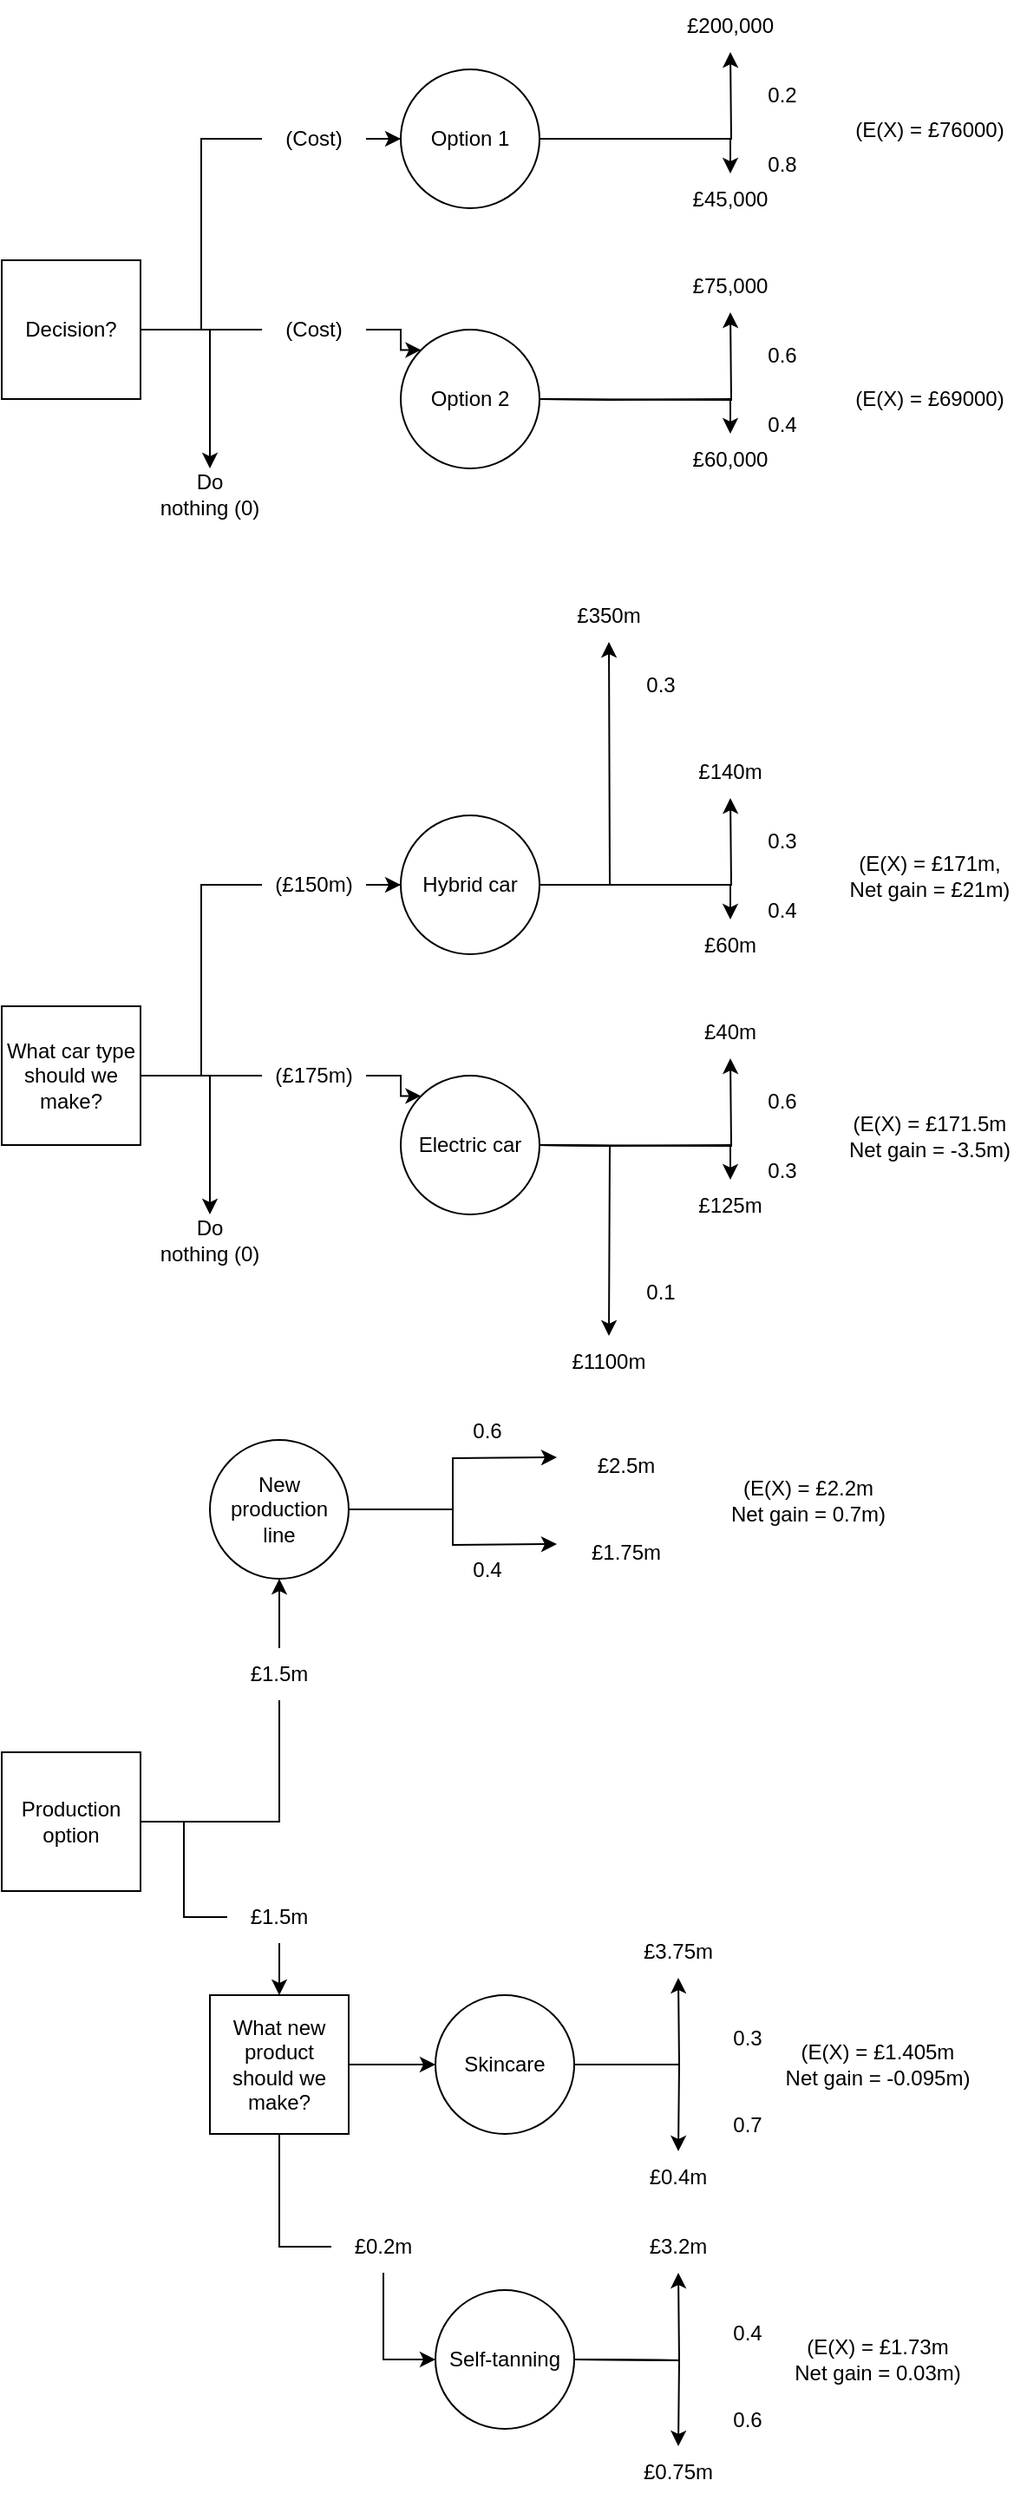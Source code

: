 <mxfile version="20.4.1" type="github"><diagram id="0g_tkqqBcTyARztIZQmj" name="Page-1"><mxGraphModel dx="403" dy="684" grid="1" gridSize="10" guides="1" tooltips="1" connect="1" arrows="1" fold="1" page="1" pageScale="1" pageWidth="850" pageHeight="1100" math="0" shadow="0"><root><mxCell id="0"/><mxCell id="1" parent="0"/><mxCell id="1cYzLMDH8k2ymOEcpvg8-6" style="edgeStyle=orthogonalEdgeStyle;rounded=0;orthogonalLoop=1;jettySize=auto;html=1;entryX=0;entryY=0.5;entryDx=0;entryDy=0;startArrow=none;" edge="1" parent="1" source="1cYzLMDH8k2ymOEcpvg8-10" target="1cYzLMDH8k2ymOEcpvg8-3"><mxGeometry relative="1" as="geometry"/></mxCell><mxCell id="1cYzLMDH8k2ymOEcpvg8-7" style="edgeStyle=orthogonalEdgeStyle;rounded=0;orthogonalLoop=1;jettySize=auto;html=1;" edge="1" parent="1" source="1cYzLMDH8k2ymOEcpvg8-2" target="1cYzLMDH8k2ymOEcpvg8-8"><mxGeometry relative="1" as="geometry"><mxPoint x="190" y="400" as="targetPoint"/></mxGeometry></mxCell><mxCell id="1cYzLMDH8k2ymOEcpvg8-2" value="Decision?" style="whiteSpace=wrap;html=1;aspect=fixed;" vertex="1" parent="1"><mxGeometry x="80" y="240" width="80" height="80" as="geometry"/></mxCell><mxCell id="1cYzLMDH8k2ymOEcpvg8-14" value="" style="edgeStyle=orthogonalEdgeStyle;rounded=0;orthogonalLoop=1;jettySize=auto;html=1;" edge="1" parent="1" source="1cYzLMDH8k2ymOEcpvg8-3"><mxGeometry relative="1" as="geometry"><mxPoint x="500" y="120" as="targetPoint"/></mxGeometry></mxCell><mxCell id="1cYzLMDH8k2ymOEcpvg8-20" style="edgeStyle=orthogonalEdgeStyle;rounded=0;orthogonalLoop=1;jettySize=auto;html=1;entryX=0.5;entryY=0;entryDx=0;entryDy=0;" edge="1" parent="1" source="1cYzLMDH8k2ymOEcpvg8-3" target="1cYzLMDH8k2ymOEcpvg8-19"><mxGeometry relative="1" as="geometry"/></mxCell><mxCell id="1cYzLMDH8k2ymOEcpvg8-3" value="Option 1" style="ellipse;whiteSpace=wrap;html=1;aspect=fixed;" vertex="1" parent="1"><mxGeometry x="310" y="130" width="80" height="80" as="geometry"/></mxCell><mxCell id="1cYzLMDH8k2ymOEcpvg8-4" value="Option 2" style="ellipse;whiteSpace=wrap;html=1;aspect=fixed;" vertex="1" parent="1"><mxGeometry x="310" y="280" width="80" height="80" as="geometry"/></mxCell><mxCell id="1cYzLMDH8k2ymOEcpvg8-8" value="Do nothing (0)" style="text;html=1;strokeColor=none;fillColor=none;align=center;verticalAlign=middle;whiteSpace=wrap;rounded=0;" vertex="1" parent="1"><mxGeometry x="170" y="360" width="60" height="30" as="geometry"/></mxCell><mxCell id="1cYzLMDH8k2ymOEcpvg8-10" value="(Cost)" style="text;html=1;strokeColor=none;fillColor=none;align=center;verticalAlign=middle;whiteSpace=wrap;rounded=0;" vertex="1" parent="1"><mxGeometry x="230" y="155" width="60" height="30" as="geometry"/></mxCell><mxCell id="1cYzLMDH8k2ymOEcpvg8-11" value="" style="edgeStyle=orthogonalEdgeStyle;rounded=0;orthogonalLoop=1;jettySize=auto;html=1;entryX=0;entryY=0.5;entryDx=0;entryDy=0;endArrow=none;" edge="1" parent="1" source="1cYzLMDH8k2ymOEcpvg8-2" target="1cYzLMDH8k2ymOEcpvg8-10"><mxGeometry relative="1" as="geometry"><mxPoint x="160" y="280" as="sourcePoint"/><mxPoint x="310" y="170" as="targetPoint"/></mxGeometry></mxCell><mxCell id="1cYzLMDH8k2ymOEcpvg8-33" style="edgeStyle=orthogonalEdgeStyle;rounded=0;orthogonalLoop=1;jettySize=auto;html=1;entryX=0;entryY=0;entryDx=0;entryDy=0;" edge="1" parent="1" source="1cYzLMDH8k2ymOEcpvg8-9" target="1cYzLMDH8k2ymOEcpvg8-4"><mxGeometry relative="1" as="geometry"/></mxCell><mxCell id="1cYzLMDH8k2ymOEcpvg8-9" value="(Cost)" style="text;html=1;strokeColor=none;fillColor=none;align=center;verticalAlign=middle;whiteSpace=wrap;rounded=0;" vertex="1" parent="1"><mxGeometry x="230" y="265" width="60" height="30" as="geometry"/></mxCell><mxCell id="1cYzLMDH8k2ymOEcpvg8-12" value="" style="edgeStyle=orthogonalEdgeStyle;rounded=0;orthogonalLoop=1;jettySize=auto;html=1;endArrow=none;" edge="1" parent="1" source="1cYzLMDH8k2ymOEcpvg8-2" target="1cYzLMDH8k2ymOEcpvg8-9"><mxGeometry relative="1" as="geometry"><mxPoint x="160" y="280" as="sourcePoint"/><mxPoint x="310" y="280" as="targetPoint"/></mxGeometry></mxCell><mxCell id="1cYzLMDH8k2ymOEcpvg8-16" value="0.2" style="text;html=1;strokeColor=none;fillColor=none;align=center;verticalAlign=middle;whiteSpace=wrap;rounded=0;" vertex="1" parent="1"><mxGeometry x="500" y="130" width="60" height="30" as="geometry"/></mxCell><mxCell id="1cYzLMDH8k2ymOEcpvg8-18" value="£200,000" style="text;html=1;strokeColor=none;fillColor=none;align=center;verticalAlign=middle;whiteSpace=wrap;rounded=0;" vertex="1" parent="1"><mxGeometry x="470" y="90" width="60" height="30" as="geometry"/></mxCell><mxCell id="1cYzLMDH8k2ymOEcpvg8-19" value="£45,000" style="text;html=1;strokeColor=none;fillColor=none;align=center;verticalAlign=middle;whiteSpace=wrap;rounded=0;" vertex="1" parent="1"><mxGeometry x="470" y="190" width="60" height="30" as="geometry"/></mxCell><mxCell id="1cYzLMDH8k2ymOEcpvg8-22" value="0.8" style="text;html=1;strokeColor=none;fillColor=none;align=center;verticalAlign=middle;whiteSpace=wrap;rounded=0;" vertex="1" parent="1"><mxGeometry x="500" y="170" width="60" height="30" as="geometry"/></mxCell><mxCell id="1cYzLMDH8k2ymOEcpvg8-27" value="" style="edgeStyle=orthogonalEdgeStyle;rounded=0;orthogonalLoop=1;jettySize=auto;html=1;" edge="1" parent="1"><mxGeometry relative="1" as="geometry"><mxPoint x="390" y="320" as="sourcePoint"/><mxPoint x="500" y="270" as="targetPoint"/></mxGeometry></mxCell><mxCell id="1cYzLMDH8k2ymOEcpvg8-28" style="edgeStyle=orthogonalEdgeStyle;rounded=0;orthogonalLoop=1;jettySize=auto;html=1;entryX=0.5;entryY=0;entryDx=0;entryDy=0;" edge="1" parent="1" target="1cYzLMDH8k2ymOEcpvg8-31"><mxGeometry relative="1" as="geometry"><mxPoint x="390" y="320" as="sourcePoint"/></mxGeometry></mxCell><mxCell id="1cYzLMDH8k2ymOEcpvg8-29" value="0.6" style="text;html=1;strokeColor=none;fillColor=none;align=center;verticalAlign=middle;whiteSpace=wrap;rounded=0;" vertex="1" parent="1"><mxGeometry x="500" y="280" width="60" height="30" as="geometry"/></mxCell><mxCell id="1cYzLMDH8k2ymOEcpvg8-30" value="£75,000" style="text;html=1;strokeColor=none;fillColor=none;align=center;verticalAlign=middle;whiteSpace=wrap;rounded=0;" vertex="1" parent="1"><mxGeometry x="470" y="240" width="60" height="30" as="geometry"/></mxCell><mxCell id="1cYzLMDH8k2ymOEcpvg8-31" value="£60,000" style="text;html=1;strokeColor=none;fillColor=none;align=center;verticalAlign=middle;whiteSpace=wrap;rounded=0;" vertex="1" parent="1"><mxGeometry x="470" y="340" width="60" height="30" as="geometry"/></mxCell><mxCell id="1cYzLMDH8k2ymOEcpvg8-32" value="0.4" style="text;html=1;strokeColor=none;fillColor=none;align=center;verticalAlign=middle;whiteSpace=wrap;rounded=0;" vertex="1" parent="1"><mxGeometry x="500" y="320" width="60" height="30" as="geometry"/></mxCell><mxCell id="1cYzLMDH8k2ymOEcpvg8-34" value="(E(X) = £76000)" style="text;html=1;strokeColor=none;fillColor=none;align=center;verticalAlign=middle;whiteSpace=wrap;rounded=0;" vertex="1" parent="1"><mxGeometry x="560" y="150" width="110" height="30" as="geometry"/></mxCell><mxCell id="1cYzLMDH8k2ymOEcpvg8-35" value="(E(X) = £69000)" style="text;html=1;strokeColor=none;fillColor=none;align=center;verticalAlign=middle;whiteSpace=wrap;rounded=0;" vertex="1" parent="1"><mxGeometry x="560" y="305" width="110" height="30" as="geometry"/></mxCell><mxCell id="1cYzLMDH8k2ymOEcpvg8-36" style="edgeStyle=orthogonalEdgeStyle;rounded=0;orthogonalLoop=1;jettySize=auto;html=1;entryX=0;entryY=0.5;entryDx=0;entryDy=0;startArrow=none;" edge="1" parent="1" source="1cYzLMDH8k2ymOEcpvg8-44" target="1cYzLMDH8k2ymOEcpvg8-41"><mxGeometry relative="1" as="geometry"/></mxCell><mxCell id="1cYzLMDH8k2ymOEcpvg8-37" style="edgeStyle=orthogonalEdgeStyle;rounded=0;orthogonalLoop=1;jettySize=auto;html=1;" edge="1" parent="1" source="1cYzLMDH8k2ymOEcpvg8-38" target="1cYzLMDH8k2ymOEcpvg8-43"><mxGeometry relative="1" as="geometry"><mxPoint x="190" y="830" as="targetPoint"/></mxGeometry></mxCell><mxCell id="1cYzLMDH8k2ymOEcpvg8-38" value="What car type should we make?" style="whiteSpace=wrap;html=1;aspect=fixed;" vertex="1" parent="1"><mxGeometry x="80" y="670" width="80" height="80" as="geometry"/></mxCell><mxCell id="1cYzLMDH8k2ymOEcpvg8-39" value="" style="edgeStyle=orthogonalEdgeStyle;rounded=0;orthogonalLoop=1;jettySize=auto;html=1;" edge="1" parent="1" source="1cYzLMDH8k2ymOEcpvg8-41"><mxGeometry relative="1" as="geometry"><mxPoint x="500" y="550" as="targetPoint"/></mxGeometry></mxCell><mxCell id="1cYzLMDH8k2ymOEcpvg8-40" style="edgeStyle=orthogonalEdgeStyle;rounded=0;orthogonalLoop=1;jettySize=auto;html=1;entryX=0.5;entryY=0;entryDx=0;entryDy=0;" edge="1" parent="1" source="1cYzLMDH8k2ymOEcpvg8-41" target="1cYzLMDH8k2ymOEcpvg8-51"><mxGeometry relative="1" as="geometry"/></mxCell><mxCell id="1cYzLMDH8k2ymOEcpvg8-61" style="edgeStyle=orthogonalEdgeStyle;rounded=0;orthogonalLoop=1;jettySize=auto;html=1;" edge="1" parent="1" source="1cYzLMDH8k2ymOEcpvg8-41"><mxGeometry relative="1" as="geometry"><mxPoint x="430" y="460" as="targetPoint"/></mxGeometry></mxCell><mxCell id="1cYzLMDH8k2ymOEcpvg8-41" value="Hybrid car" style="ellipse;whiteSpace=wrap;html=1;aspect=fixed;" vertex="1" parent="1"><mxGeometry x="310" y="560" width="80" height="80" as="geometry"/></mxCell><mxCell id="1cYzLMDH8k2ymOEcpvg8-42" value="Electric car" style="ellipse;whiteSpace=wrap;html=1;aspect=fixed;" vertex="1" parent="1"><mxGeometry x="310" y="710" width="80" height="80" as="geometry"/></mxCell><mxCell id="1cYzLMDH8k2ymOEcpvg8-43" value="Do nothing (0)" style="text;html=1;strokeColor=none;fillColor=none;align=center;verticalAlign=middle;whiteSpace=wrap;rounded=0;" vertex="1" parent="1"><mxGeometry x="170" y="790" width="60" height="30" as="geometry"/></mxCell><mxCell id="1cYzLMDH8k2ymOEcpvg8-44" value="(£150m)" style="text;html=1;strokeColor=none;fillColor=none;align=center;verticalAlign=middle;whiteSpace=wrap;rounded=0;" vertex="1" parent="1"><mxGeometry x="230" y="585" width="60" height="30" as="geometry"/></mxCell><mxCell id="1cYzLMDH8k2ymOEcpvg8-45" value="" style="edgeStyle=orthogonalEdgeStyle;rounded=0;orthogonalLoop=1;jettySize=auto;html=1;entryX=0;entryY=0.5;entryDx=0;entryDy=0;endArrow=none;" edge="1" parent="1" source="1cYzLMDH8k2ymOEcpvg8-38" target="1cYzLMDH8k2ymOEcpvg8-44"><mxGeometry relative="1" as="geometry"><mxPoint x="160" y="710" as="sourcePoint"/><mxPoint x="310" y="600" as="targetPoint"/></mxGeometry></mxCell><mxCell id="1cYzLMDH8k2ymOEcpvg8-46" style="edgeStyle=orthogonalEdgeStyle;rounded=0;orthogonalLoop=1;jettySize=auto;html=1;entryX=0;entryY=0;entryDx=0;entryDy=0;" edge="1" parent="1" source="1cYzLMDH8k2ymOEcpvg8-47" target="1cYzLMDH8k2ymOEcpvg8-42"><mxGeometry relative="1" as="geometry"/></mxCell><mxCell id="1cYzLMDH8k2ymOEcpvg8-47" value="(£175m)" style="text;html=1;strokeColor=none;fillColor=none;align=center;verticalAlign=middle;whiteSpace=wrap;rounded=0;" vertex="1" parent="1"><mxGeometry x="230" y="695" width="60" height="30" as="geometry"/></mxCell><mxCell id="1cYzLMDH8k2ymOEcpvg8-48" value="" style="edgeStyle=orthogonalEdgeStyle;rounded=0;orthogonalLoop=1;jettySize=auto;html=1;endArrow=none;" edge="1" parent="1" source="1cYzLMDH8k2ymOEcpvg8-38" target="1cYzLMDH8k2ymOEcpvg8-47"><mxGeometry relative="1" as="geometry"><mxPoint x="160" y="710" as="sourcePoint"/><mxPoint x="310" y="710" as="targetPoint"/></mxGeometry></mxCell><mxCell id="1cYzLMDH8k2ymOEcpvg8-49" value="0.3" style="text;html=1;strokeColor=none;fillColor=none;align=center;verticalAlign=middle;whiteSpace=wrap;rounded=0;" vertex="1" parent="1"><mxGeometry x="500" y="560" width="60" height="30" as="geometry"/></mxCell><mxCell id="1cYzLMDH8k2ymOEcpvg8-50" value="£140m" style="text;html=1;strokeColor=none;fillColor=none;align=center;verticalAlign=middle;whiteSpace=wrap;rounded=0;" vertex="1" parent="1"><mxGeometry x="470" y="520" width="60" height="30" as="geometry"/></mxCell><mxCell id="1cYzLMDH8k2ymOEcpvg8-51" value="£60m" style="text;html=1;strokeColor=none;fillColor=none;align=center;verticalAlign=middle;whiteSpace=wrap;rounded=0;" vertex="1" parent="1"><mxGeometry x="470" y="620" width="60" height="30" as="geometry"/></mxCell><mxCell id="1cYzLMDH8k2ymOEcpvg8-52" value="0.4" style="text;html=1;strokeColor=none;fillColor=none;align=center;verticalAlign=middle;whiteSpace=wrap;rounded=0;" vertex="1" parent="1"><mxGeometry x="500" y="600" width="60" height="30" as="geometry"/></mxCell><mxCell id="1cYzLMDH8k2ymOEcpvg8-59" value="(E(X) = £171m,&lt;br&gt;Net gain = £21m)" style="text;html=1;strokeColor=none;fillColor=none;align=center;verticalAlign=middle;whiteSpace=wrap;rounded=0;" vertex="1" parent="1"><mxGeometry x="560" y="580" width="110" height="30" as="geometry"/></mxCell><mxCell id="1cYzLMDH8k2ymOEcpvg8-63" value="£350m" style="text;html=1;strokeColor=none;fillColor=none;align=center;verticalAlign=middle;whiteSpace=wrap;rounded=0;" vertex="1" parent="1"><mxGeometry x="400" y="430" width="60" height="30" as="geometry"/></mxCell><mxCell id="1cYzLMDH8k2ymOEcpvg8-64" value="0.3" style="text;html=1;strokeColor=none;fillColor=none;align=center;verticalAlign=middle;whiteSpace=wrap;rounded=0;" vertex="1" parent="1"><mxGeometry x="430" y="470" width="60" height="30" as="geometry"/></mxCell><mxCell id="1cYzLMDH8k2ymOEcpvg8-65" value="" style="edgeStyle=orthogonalEdgeStyle;rounded=0;orthogonalLoop=1;jettySize=auto;html=1;" edge="1" parent="1"><mxGeometry relative="1" as="geometry"><mxPoint x="500" y="700" as="targetPoint"/><mxPoint x="390" y="750" as="sourcePoint"/></mxGeometry></mxCell><mxCell id="1cYzLMDH8k2ymOEcpvg8-66" style="edgeStyle=orthogonalEdgeStyle;rounded=0;orthogonalLoop=1;jettySize=auto;html=1;entryX=0.5;entryY=0;entryDx=0;entryDy=0;" edge="1" parent="1" target="1cYzLMDH8k2ymOEcpvg8-70"><mxGeometry relative="1" as="geometry"><mxPoint x="390" y="750" as="sourcePoint"/></mxGeometry></mxCell><mxCell id="1cYzLMDH8k2ymOEcpvg8-67" style="edgeStyle=orthogonalEdgeStyle;rounded=0;orthogonalLoop=1;jettySize=auto;html=1;" edge="1" parent="1"><mxGeometry relative="1" as="geometry"><mxPoint x="430" y="860" as="targetPoint"/><mxPoint x="390" y="750" as="sourcePoint"/></mxGeometry></mxCell><mxCell id="1cYzLMDH8k2ymOEcpvg8-68" value="0.6" style="text;html=1;strokeColor=none;fillColor=none;align=center;verticalAlign=middle;whiteSpace=wrap;rounded=0;" vertex="1" parent="1"><mxGeometry x="500" y="710" width="60" height="30" as="geometry"/></mxCell><mxCell id="1cYzLMDH8k2ymOEcpvg8-69" value="£40m" style="text;html=1;strokeColor=none;fillColor=none;align=center;verticalAlign=middle;whiteSpace=wrap;rounded=0;" vertex="1" parent="1"><mxGeometry x="470" y="670" width="60" height="30" as="geometry"/></mxCell><mxCell id="1cYzLMDH8k2ymOEcpvg8-70" value="£125m" style="text;html=1;strokeColor=none;fillColor=none;align=center;verticalAlign=middle;whiteSpace=wrap;rounded=0;" vertex="1" parent="1"><mxGeometry x="470" y="770" width="60" height="30" as="geometry"/></mxCell><mxCell id="1cYzLMDH8k2ymOEcpvg8-71" value="0.3" style="text;html=1;strokeColor=none;fillColor=none;align=center;verticalAlign=middle;whiteSpace=wrap;rounded=0;" vertex="1" parent="1"><mxGeometry x="500" y="750" width="60" height="30" as="geometry"/></mxCell><mxCell id="1cYzLMDH8k2ymOEcpvg8-72" value="(E(X) = £171.5m&lt;br&gt;Net gain = -3.5m)" style="text;html=1;strokeColor=none;fillColor=none;align=center;verticalAlign=middle;whiteSpace=wrap;rounded=0;" vertex="1" parent="1"><mxGeometry x="560" y="730" width="110" height="30" as="geometry"/></mxCell><mxCell id="1cYzLMDH8k2ymOEcpvg8-73" value="£1100m" style="text;html=1;strokeColor=none;fillColor=none;align=center;verticalAlign=middle;whiteSpace=wrap;rounded=0;" vertex="1" parent="1"><mxGeometry x="400" y="860" width="60" height="30" as="geometry"/></mxCell><mxCell id="1cYzLMDH8k2ymOEcpvg8-74" value="0.1" style="text;html=1;strokeColor=none;fillColor=none;align=center;verticalAlign=middle;whiteSpace=wrap;rounded=0;" vertex="1" parent="1"><mxGeometry x="430" y="820" width="60" height="30" as="geometry"/></mxCell><mxCell id="1cYzLMDH8k2ymOEcpvg8-76" style="edgeStyle=orthogonalEdgeStyle;rounded=0;orthogonalLoop=1;jettySize=auto;html=1;startArrow=none;" edge="1" parent="1" source="1cYzLMDH8k2ymOEcpvg8-78"><mxGeometry relative="1" as="geometry"><mxPoint x="240" y="1240.0" as="targetPoint"/></mxGeometry></mxCell><mxCell id="1cYzLMDH8k2ymOEcpvg8-80" style="edgeStyle=orthogonalEdgeStyle;rounded=0;orthogonalLoop=1;jettySize=auto;html=1;startArrow=none;" edge="1" parent="1" source="1cYzLMDH8k2ymOEcpvg8-82"><mxGeometry relative="1" as="geometry"><mxPoint x="240" y="1000" as="targetPoint"/></mxGeometry></mxCell><mxCell id="1cYzLMDH8k2ymOEcpvg8-75" value="Production option" style="whiteSpace=wrap;html=1;aspect=fixed;" vertex="1" parent="1"><mxGeometry x="80" y="1100" width="80" height="80" as="geometry"/></mxCell><mxCell id="1cYzLMDH8k2ymOEcpvg8-91" style="edgeStyle=orthogonalEdgeStyle;rounded=0;orthogonalLoop=1;jettySize=auto;html=1;" edge="1" parent="1" source="1cYzLMDH8k2ymOEcpvg8-77" target="1cYzLMDH8k2ymOEcpvg8-90"><mxGeometry relative="1" as="geometry"/></mxCell><mxCell id="1cYzLMDH8k2ymOEcpvg8-93" style="edgeStyle=orthogonalEdgeStyle;rounded=0;orthogonalLoop=1;jettySize=auto;html=1;entryX=0;entryY=0.5;entryDx=0;entryDy=0;startArrow=none;" edge="1" parent="1" source="1cYzLMDH8k2ymOEcpvg8-94" target="1cYzLMDH8k2ymOEcpvg8-92"><mxGeometry relative="1" as="geometry"/></mxCell><mxCell id="1cYzLMDH8k2ymOEcpvg8-77" value="What new product should we make?" style="whiteSpace=wrap;html=1;aspect=fixed;" vertex="1" parent="1"><mxGeometry x="200" y="1240" width="80" height="80" as="geometry"/></mxCell><mxCell id="1cYzLMDH8k2ymOEcpvg8-78" value="£1.5m" style="text;html=1;strokeColor=none;fillColor=none;align=center;verticalAlign=middle;whiteSpace=wrap;rounded=0;" vertex="1" parent="1"><mxGeometry x="210" y="1180" width="60" height="30" as="geometry"/></mxCell><mxCell id="1cYzLMDH8k2ymOEcpvg8-79" value="" style="edgeStyle=orthogonalEdgeStyle;rounded=0;orthogonalLoop=1;jettySize=auto;html=1;endArrow=none;" edge="1" parent="1" source="1cYzLMDH8k2ymOEcpvg8-75" target="1cYzLMDH8k2ymOEcpvg8-78"><mxGeometry relative="1" as="geometry"><mxPoint x="240" y="1240.0" as="targetPoint"/><mxPoint x="160" y="1140.0" as="sourcePoint"/></mxGeometry></mxCell><mxCell id="1cYzLMDH8k2ymOEcpvg8-84" style="edgeStyle=orthogonalEdgeStyle;rounded=0;orthogonalLoop=1;jettySize=auto;html=1;" edge="1" parent="1" source="1cYzLMDH8k2ymOEcpvg8-81"><mxGeometry relative="1" as="geometry"><mxPoint x="400" y="930" as="targetPoint"/></mxGeometry></mxCell><mxCell id="1cYzLMDH8k2ymOEcpvg8-86" style="edgeStyle=orthogonalEdgeStyle;rounded=0;orthogonalLoop=1;jettySize=auto;html=1;" edge="1" parent="1" source="1cYzLMDH8k2ymOEcpvg8-81"><mxGeometry relative="1" as="geometry"><mxPoint x="400" y="980" as="targetPoint"/></mxGeometry></mxCell><mxCell id="1cYzLMDH8k2ymOEcpvg8-81" value="New production line" style="ellipse;whiteSpace=wrap;html=1;aspect=fixed;" vertex="1" parent="1"><mxGeometry x="200" y="920" width="80" height="80" as="geometry"/></mxCell><mxCell id="1cYzLMDH8k2ymOEcpvg8-82" value="£1.5m" style="text;html=1;strokeColor=none;fillColor=none;align=center;verticalAlign=middle;whiteSpace=wrap;rounded=0;" vertex="1" parent="1"><mxGeometry x="210" y="1040" width="60" height="30" as="geometry"/></mxCell><mxCell id="1cYzLMDH8k2ymOEcpvg8-83" value="" style="edgeStyle=orthogonalEdgeStyle;rounded=0;orthogonalLoop=1;jettySize=auto;html=1;endArrow=none;" edge="1" parent="1" source="1cYzLMDH8k2ymOEcpvg8-75" target="1cYzLMDH8k2ymOEcpvg8-82"><mxGeometry relative="1" as="geometry"><mxPoint x="240" y="1000" as="targetPoint"/><mxPoint x="160" y="1140" as="sourcePoint"/></mxGeometry></mxCell><mxCell id="1cYzLMDH8k2ymOEcpvg8-85" value="0.6" style="text;html=1;strokeColor=none;fillColor=none;align=center;verticalAlign=middle;whiteSpace=wrap;rounded=0;" vertex="1" parent="1"><mxGeometry x="330" y="900" width="60" height="30" as="geometry"/></mxCell><mxCell id="1cYzLMDH8k2ymOEcpvg8-87" value="0.4" style="text;html=1;strokeColor=none;fillColor=none;align=center;verticalAlign=middle;whiteSpace=wrap;rounded=0;" vertex="1" parent="1"><mxGeometry x="330" y="980" width="60" height="30" as="geometry"/></mxCell><mxCell id="1cYzLMDH8k2ymOEcpvg8-88" value="£2.5m" style="text;html=1;strokeColor=none;fillColor=none;align=center;verticalAlign=middle;whiteSpace=wrap;rounded=0;" vertex="1" parent="1"><mxGeometry x="410" y="920" width="60" height="30" as="geometry"/></mxCell><mxCell id="1cYzLMDH8k2ymOEcpvg8-89" value="£1.75m" style="text;html=1;strokeColor=none;fillColor=none;align=center;verticalAlign=middle;whiteSpace=wrap;rounded=0;" vertex="1" parent="1"><mxGeometry x="410" y="970" width="60" height="30" as="geometry"/></mxCell><mxCell id="1cYzLMDH8k2ymOEcpvg8-96" style="edgeStyle=orthogonalEdgeStyle;rounded=0;orthogonalLoop=1;jettySize=auto;html=1;" edge="1" parent="1" source="1cYzLMDH8k2ymOEcpvg8-90"><mxGeometry relative="1" as="geometry"><mxPoint x="470" y="1230" as="targetPoint"/></mxGeometry></mxCell><mxCell id="1cYzLMDH8k2ymOEcpvg8-99" style="edgeStyle=orthogonalEdgeStyle;rounded=0;orthogonalLoop=1;jettySize=auto;html=1;" edge="1" parent="1" source="1cYzLMDH8k2ymOEcpvg8-90"><mxGeometry relative="1" as="geometry"><mxPoint x="470" y="1330" as="targetPoint"/></mxGeometry></mxCell><mxCell id="1cYzLMDH8k2ymOEcpvg8-90" value="Skincare" style="ellipse;whiteSpace=wrap;html=1;aspect=fixed;" vertex="1" parent="1"><mxGeometry x="330" y="1240" width="80" height="80" as="geometry"/></mxCell><mxCell id="1cYzLMDH8k2ymOEcpvg8-92" value="Self-tanning" style="ellipse;whiteSpace=wrap;html=1;aspect=fixed;" vertex="1" parent="1"><mxGeometry x="330" y="1410" width="80" height="80" as="geometry"/></mxCell><mxCell id="1cYzLMDH8k2ymOEcpvg8-94" value="£0.2m" style="text;html=1;strokeColor=none;fillColor=none;align=center;verticalAlign=middle;whiteSpace=wrap;rounded=0;" vertex="1" parent="1"><mxGeometry x="270" y="1370" width="60" height="30" as="geometry"/></mxCell><mxCell id="1cYzLMDH8k2ymOEcpvg8-95" value="" style="edgeStyle=orthogonalEdgeStyle;rounded=0;orthogonalLoop=1;jettySize=auto;html=1;entryX=0;entryY=0.5;entryDx=0;entryDy=0;endArrow=none;" edge="1" parent="1" source="1cYzLMDH8k2ymOEcpvg8-77" target="1cYzLMDH8k2ymOEcpvg8-94"><mxGeometry relative="1" as="geometry"><mxPoint x="280" y="1280" as="sourcePoint"/><mxPoint x="330.0" y="1430" as="targetPoint"/></mxGeometry></mxCell><mxCell id="1cYzLMDH8k2ymOEcpvg8-97" value="0.3" style="text;html=1;strokeColor=none;fillColor=none;align=center;verticalAlign=middle;whiteSpace=wrap;rounded=0;" vertex="1" parent="1"><mxGeometry x="480" y="1250" width="60" height="30" as="geometry"/></mxCell><mxCell id="1cYzLMDH8k2ymOEcpvg8-98" value="0.7" style="text;html=1;strokeColor=none;fillColor=none;align=center;verticalAlign=middle;whiteSpace=wrap;rounded=0;" vertex="1" parent="1"><mxGeometry x="480" y="1300" width="60" height="30" as="geometry"/></mxCell><mxCell id="1cYzLMDH8k2ymOEcpvg8-100" value="£3.75m" style="text;html=1;strokeColor=none;fillColor=none;align=center;verticalAlign=middle;whiteSpace=wrap;rounded=0;" vertex="1" parent="1"><mxGeometry x="440" y="1200" width="60" height="30" as="geometry"/></mxCell><mxCell id="1cYzLMDH8k2ymOEcpvg8-101" value="£0.4m" style="text;html=1;strokeColor=none;fillColor=none;align=center;verticalAlign=middle;whiteSpace=wrap;rounded=0;" vertex="1" parent="1"><mxGeometry x="440" y="1330" width="60" height="30" as="geometry"/></mxCell><mxCell id="1cYzLMDH8k2ymOEcpvg8-102" style="edgeStyle=orthogonalEdgeStyle;rounded=0;orthogonalLoop=1;jettySize=auto;html=1;" edge="1" parent="1"><mxGeometry relative="1" as="geometry"><mxPoint x="470" y="1400" as="targetPoint"/><mxPoint x="410" y="1450" as="sourcePoint"/></mxGeometry></mxCell><mxCell id="1cYzLMDH8k2ymOEcpvg8-103" style="edgeStyle=orthogonalEdgeStyle;rounded=0;orthogonalLoop=1;jettySize=auto;html=1;" edge="1" parent="1"><mxGeometry relative="1" as="geometry"><mxPoint x="470" y="1500" as="targetPoint"/><mxPoint x="410" y="1450" as="sourcePoint"/></mxGeometry></mxCell><mxCell id="1cYzLMDH8k2ymOEcpvg8-104" value="0.4" style="text;html=1;strokeColor=none;fillColor=none;align=center;verticalAlign=middle;whiteSpace=wrap;rounded=0;" vertex="1" parent="1"><mxGeometry x="480" y="1420" width="60" height="30" as="geometry"/></mxCell><mxCell id="1cYzLMDH8k2ymOEcpvg8-105" value="0.6" style="text;html=1;strokeColor=none;fillColor=none;align=center;verticalAlign=middle;whiteSpace=wrap;rounded=0;" vertex="1" parent="1"><mxGeometry x="480" y="1470" width="60" height="30" as="geometry"/></mxCell><mxCell id="1cYzLMDH8k2ymOEcpvg8-106" value="£3.2m" style="text;html=1;strokeColor=none;fillColor=none;align=center;verticalAlign=middle;whiteSpace=wrap;rounded=0;" vertex="1" parent="1"><mxGeometry x="440" y="1370" width="60" height="30" as="geometry"/></mxCell><mxCell id="1cYzLMDH8k2ymOEcpvg8-107" value="£0.75m" style="text;html=1;strokeColor=none;fillColor=none;align=center;verticalAlign=middle;whiteSpace=wrap;rounded=0;" vertex="1" parent="1"><mxGeometry x="440" y="1500" width="60" height="30" as="geometry"/></mxCell><mxCell id="1cYzLMDH8k2ymOEcpvg8-108" value="(E(X) = £2.2m&lt;br&gt;Net gain = 0.7m)" style="text;html=1;strokeColor=none;fillColor=none;align=center;verticalAlign=middle;whiteSpace=wrap;rounded=0;" vertex="1" parent="1"><mxGeometry x="490" y="940" width="110" height="30" as="geometry"/></mxCell><mxCell id="1cYzLMDH8k2ymOEcpvg8-109" value="(E(X) = £1.405m&lt;br&gt;Net gain = -0.095m)" style="text;html=1;strokeColor=none;fillColor=none;align=center;verticalAlign=middle;whiteSpace=wrap;rounded=0;" vertex="1" parent="1"><mxGeometry x="530" y="1265" width="110" height="30" as="geometry"/></mxCell><mxCell id="1cYzLMDH8k2ymOEcpvg8-110" value="(E(X) = £1.73m&lt;br&gt;Net gain = 0.03m)" style="text;html=1;strokeColor=none;fillColor=none;align=center;verticalAlign=middle;whiteSpace=wrap;rounded=0;" vertex="1" parent="1"><mxGeometry x="530" y="1435" width="110" height="30" as="geometry"/></mxCell></root></mxGraphModel></diagram></mxfile>